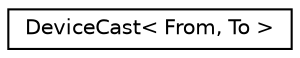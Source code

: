 digraph "Graphical Class Hierarchy"
{
  edge [fontname="Helvetica",fontsize="10",labelfontname="Helvetica",labelfontsize="10"];
  node [fontname="Helvetica",fontsize="10",shape=record];
  rankdir="LR";
  Node0 [label="DeviceCast\< From, To \>",height=0.2,width=0.4,color="black", fillcolor="white", style="filled",URL="$structDeviceCast.html"];
}
